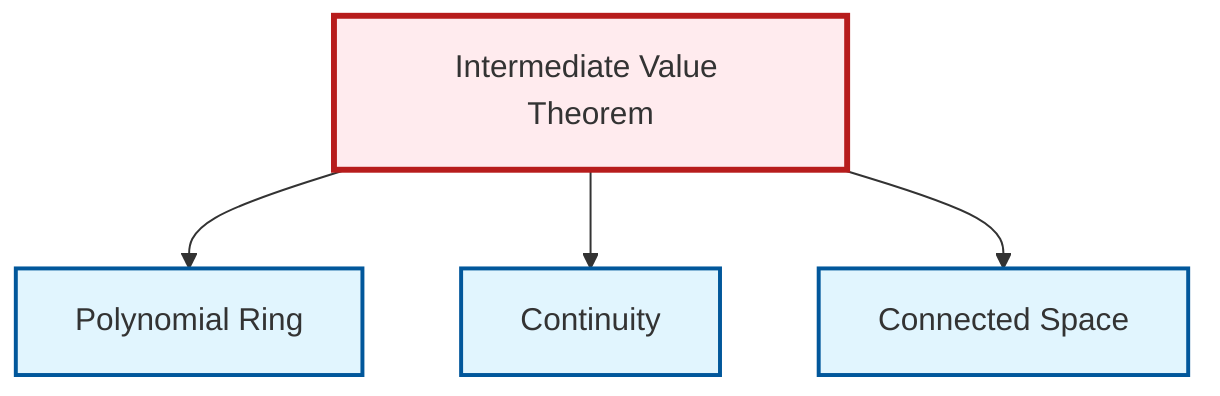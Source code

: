 graph TD
    classDef definition fill:#e1f5fe,stroke:#01579b,stroke-width:2px
    classDef theorem fill:#f3e5f5,stroke:#4a148c,stroke-width:2px
    classDef axiom fill:#fff3e0,stroke:#e65100,stroke-width:2px
    classDef example fill:#e8f5e9,stroke:#1b5e20,stroke-width:2px
    classDef current fill:#ffebee,stroke:#b71c1c,stroke-width:3px
    thm-intermediate-value["Intermediate Value Theorem"]:::theorem
    def-connected["Connected Space"]:::definition
    def-polynomial-ring["Polynomial Ring"]:::definition
    def-continuity["Continuity"]:::definition
    thm-intermediate-value --> def-polynomial-ring
    thm-intermediate-value --> def-continuity
    thm-intermediate-value --> def-connected
    class thm-intermediate-value current